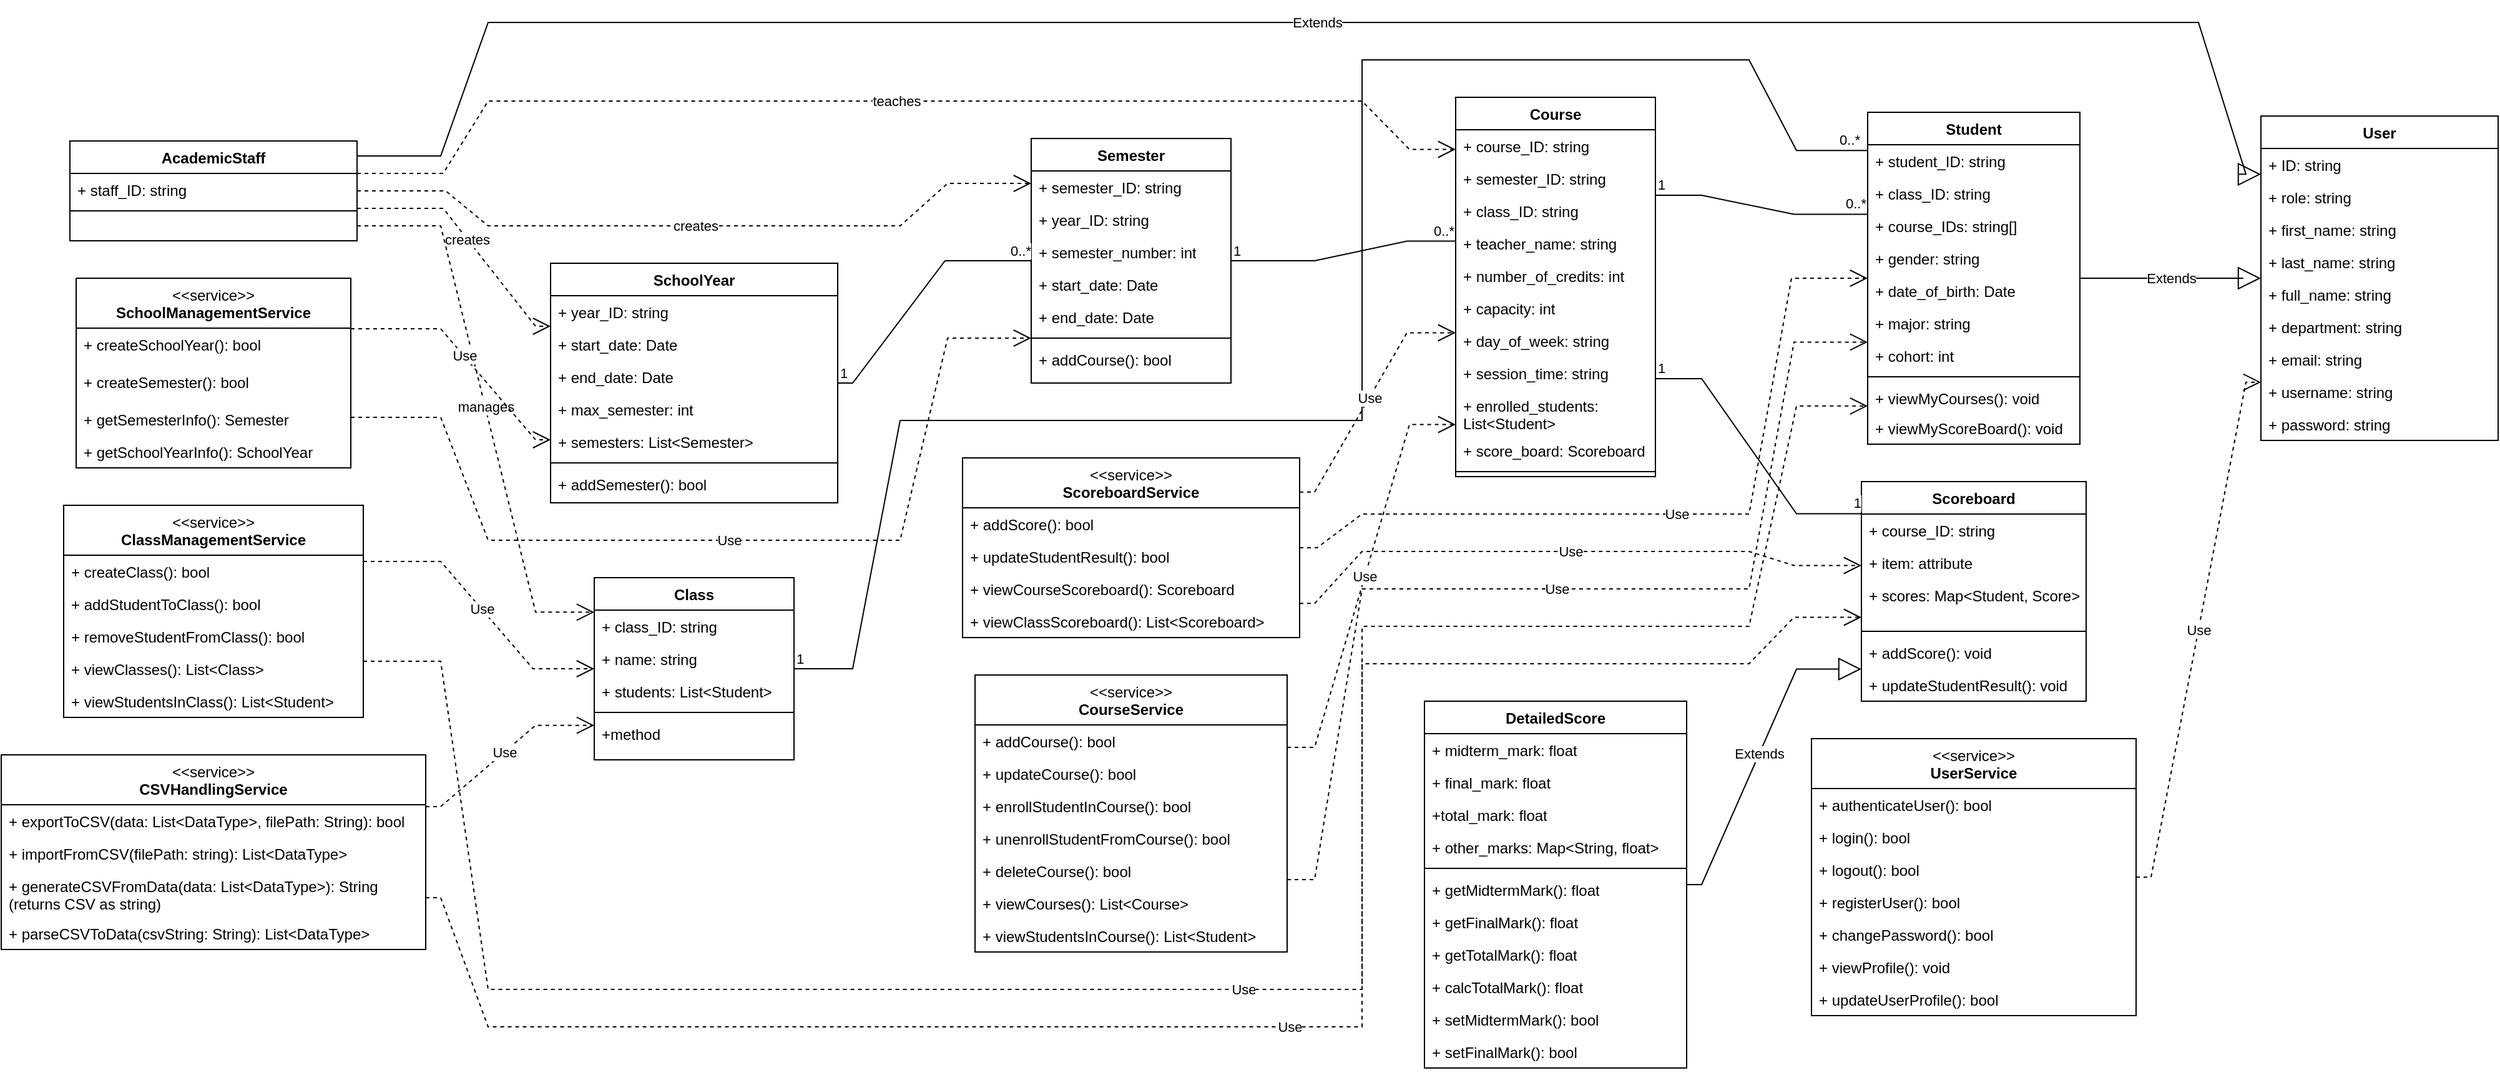 <mxfile>
    <diagram id="C5RBs43oDa-KdzZeNtuy" name="Page-1">
        <mxGraphModel dx="664" dy="1562" grid="1" gridSize="10" guides="1" tooltips="1" connect="1" arrows="1" fold="1" page="1" pageScale="1" pageWidth="827" pageHeight="1169" math="0" shadow="0">
            <root>
                <mxCell id="WIyWlLk6GJQsqaUBKTNV-0"/>
                <mxCell id="WIyWlLk6GJQsqaUBKTNV-1" parent="WIyWlLk6GJQsqaUBKTNV-0"/>
                <mxCell id="zkfFHV4jXpPFQw0GAbJ--17" value="Student" style="swimlane;fontStyle=1;align=center;verticalAlign=top;childLayout=stackLayout;horizontal=1;startSize=26;horizontalStack=0;resizeParent=1;resizeLast=0;collapsible=1;marginBottom=0;rounded=0;shadow=0;strokeWidth=1;" parent="WIyWlLk6GJQsqaUBKTNV-1" vertex="1">
                    <mxGeometry x="1495" y="72" width="170" height="266" as="geometry">
                        <mxRectangle x="550" y="140" width="160" height="26" as="alternateBounds"/>
                    </mxGeometry>
                </mxCell>
                <mxCell id="-3T1RMmUnkfiHpSHDkTK-1" value="+ student_ID: string" style="text;strokeColor=none;fillColor=none;align=left;verticalAlign=top;spacingLeft=4;spacingRight=4;overflow=hidden;rotatable=0;points=[[0,0.5],[1,0.5]];portConstraint=eastwest;whiteSpace=wrap;html=1;" parent="zkfFHV4jXpPFQw0GAbJ--17" vertex="1">
                    <mxGeometry y="26" width="170" height="26" as="geometry"/>
                </mxCell>
                <mxCell id="1" value="+ class_ID: string" style="text;strokeColor=none;fillColor=none;align=left;verticalAlign=top;spacingLeft=4;spacingRight=4;overflow=hidden;rotatable=0;points=[[0,0.5],[1,0.5]];portConstraint=eastwest;" vertex="1" parent="zkfFHV4jXpPFQw0GAbJ--17">
                    <mxGeometry y="52" width="170" height="26" as="geometry"/>
                </mxCell>
                <mxCell id="4" value="+ course_IDs: string[]" style="text;strokeColor=none;fillColor=none;align=left;verticalAlign=top;spacingLeft=4;spacingRight=4;overflow=hidden;rotatable=0;points=[[0,0.5],[1,0.5]];portConstraint=eastwest;" vertex="1" parent="zkfFHV4jXpPFQw0GAbJ--17">
                    <mxGeometry y="78" width="170" height="26" as="geometry"/>
                </mxCell>
                <mxCell id="-3T1RMmUnkfiHpSHDkTK-4" value="+ gender: string" style="text;strokeColor=none;fillColor=none;align=left;verticalAlign=top;spacingLeft=4;spacingRight=4;overflow=hidden;rotatable=0;points=[[0,0.5],[1,0.5]];portConstraint=eastwest;whiteSpace=wrap;html=1;" parent="zkfFHV4jXpPFQw0GAbJ--17" vertex="1">
                    <mxGeometry y="104" width="170" height="26" as="geometry"/>
                </mxCell>
                <mxCell id="-3T1RMmUnkfiHpSHDkTK-5" value="+ date_of_birth: Date" style="text;strokeColor=none;fillColor=none;align=left;verticalAlign=top;spacingLeft=4;spacingRight=4;overflow=hidden;rotatable=0;points=[[0,0.5],[1,0.5]];portConstraint=eastwest;whiteSpace=wrap;html=1;" parent="zkfFHV4jXpPFQw0GAbJ--17" vertex="1">
                    <mxGeometry y="130" width="170" height="26" as="geometry"/>
                </mxCell>
                <mxCell id="Ue815D1Km2BvdB6qnfGv-13" value="+ major: string" style="text;align=left;verticalAlign=top;spacingLeft=4;spacingRight=4;overflow=hidden;rotatable=0;points=[[0,0.5],[1,0.5]];portConstraint=eastwest;rounded=0;shadow=0;html=0;" parent="zkfFHV4jXpPFQw0GAbJ--17" vertex="1">
                    <mxGeometry y="156" width="170" height="26" as="geometry"/>
                </mxCell>
                <mxCell id="KfsI_u1-l9IcC41a-ZgF-0" value="+ cohort: int" style="text;strokeColor=none;fillColor=none;align=left;verticalAlign=top;spacingLeft=4;spacingRight=4;overflow=hidden;rotatable=0;points=[[0,0.5],[1,0.5]];portConstraint=eastwest;whiteSpace=wrap;html=1;" parent="zkfFHV4jXpPFQw0GAbJ--17" vertex="1">
                    <mxGeometry y="182" width="170" height="26" as="geometry"/>
                </mxCell>
                <mxCell id="zkfFHV4jXpPFQw0GAbJ--23" value="" style="line;html=1;strokeWidth=1;align=left;verticalAlign=middle;spacingTop=-1;spacingLeft=3;spacingRight=3;rotatable=0;labelPosition=right;points=[];portConstraint=eastwest;" parent="zkfFHV4jXpPFQw0GAbJ--17" vertex="1">
                    <mxGeometry y="208" width="170" height="8" as="geometry"/>
                </mxCell>
                <mxCell id="zkfFHV4jXpPFQw0GAbJ--24" value="+ viewMyCourses(): void" style="text;align=left;verticalAlign=top;spacingLeft=4;spacingRight=4;overflow=hidden;rotatable=0;points=[[0,0.5],[1,0.5]];portConstraint=eastwest;" parent="zkfFHV4jXpPFQw0GAbJ--17" vertex="1">
                    <mxGeometry y="216" width="170" height="24" as="geometry"/>
                </mxCell>
                <mxCell id="zkfFHV4jXpPFQw0GAbJ--25" value="+ viewMyScoreBoard(): void" style="text;align=left;verticalAlign=top;spacingLeft=4;spacingRight=4;overflow=hidden;rotatable=0;points=[[0,0.5],[1,0.5]];portConstraint=eastwest;" parent="zkfFHV4jXpPFQw0GAbJ--17" vertex="1">
                    <mxGeometry y="240" width="170" height="26" as="geometry"/>
                </mxCell>
                <mxCell id="Ue815D1Km2BvdB6qnfGv-22" value="User" style="swimlane;fontStyle=1;align=center;verticalAlign=top;childLayout=stackLayout;horizontal=1;startSize=26;horizontalStack=0;resizeParent=1;resizeParentMax=0;resizeLast=0;collapsible=1;marginBottom=0;whiteSpace=wrap;html=1;" parent="WIyWlLk6GJQsqaUBKTNV-1" vertex="1">
                    <mxGeometry x="1810" y="75" width="190" height="260" as="geometry"/>
                </mxCell>
                <mxCell id="Ue815D1Km2BvdB6qnfGv-23" value="&lt;div&gt;+ ID: string&lt;/div&gt;" style="text;strokeColor=none;fillColor=none;align=left;verticalAlign=top;spacingLeft=4;spacingRight=4;overflow=hidden;rotatable=0;points=[[0,0.5],[1,0.5]];portConstraint=eastwest;whiteSpace=wrap;html=1;" parent="Ue815D1Km2BvdB6qnfGv-22" vertex="1">
                    <mxGeometry y="26" width="190" height="26" as="geometry"/>
                </mxCell>
                <mxCell id="6" value="+ role: string" style="text;strokeColor=none;fillColor=none;align=left;verticalAlign=top;spacingLeft=4;spacingRight=4;overflow=hidden;rotatable=0;points=[[0,0.5],[1,0.5]];portConstraint=eastwest;" vertex="1" parent="Ue815D1Km2BvdB6qnfGv-22">
                    <mxGeometry y="52" width="190" height="26" as="geometry"/>
                </mxCell>
                <mxCell id="Ue815D1Km2BvdB6qnfGv-26" value="+ first_name: string" style="text;strokeColor=none;fillColor=none;align=left;verticalAlign=top;spacingLeft=4;spacingRight=4;overflow=hidden;rotatable=0;points=[[0,0.5],[1,0.5]];portConstraint=eastwest;whiteSpace=wrap;html=1;" parent="Ue815D1Km2BvdB6qnfGv-22" vertex="1">
                    <mxGeometry y="78" width="190" height="26" as="geometry"/>
                </mxCell>
                <mxCell id="-3T1RMmUnkfiHpSHDkTK-2" value="+ last_name: string" style="text;strokeColor=none;fillColor=none;align=left;verticalAlign=top;spacingLeft=4;spacingRight=4;overflow=hidden;rotatable=0;points=[[0,0.5],[1,0.5]];portConstraint=eastwest;whiteSpace=wrap;html=1;" parent="Ue815D1Km2BvdB6qnfGv-22" vertex="1">
                    <mxGeometry y="104" width="190" height="26" as="geometry"/>
                </mxCell>
                <mxCell id="-3T1RMmUnkfiHpSHDkTK-3" value="+ full_name: string" style="text;strokeColor=none;fillColor=none;align=left;verticalAlign=top;spacingLeft=4;spacingRight=4;overflow=hidden;rotatable=0;points=[[0,0.5],[1,0.5]];portConstraint=eastwest;whiteSpace=wrap;html=1;" parent="Ue815D1Km2BvdB6qnfGv-22" vertex="1">
                    <mxGeometry y="130" width="190" height="26" as="geometry"/>
                </mxCell>
                <mxCell id="Ue815D1Km2BvdB6qnfGv-42" value="+ department: string" style="text;strokeColor=none;fillColor=none;align=left;verticalAlign=top;spacingLeft=4;spacingRight=4;overflow=hidden;rotatable=0;points=[[0,0.5],[1,0.5]];portConstraint=eastwest;whiteSpace=wrap;html=1;" parent="Ue815D1Km2BvdB6qnfGv-22" vertex="1">
                    <mxGeometry y="156" width="190" height="26" as="geometry"/>
                </mxCell>
                <mxCell id="Ue815D1Km2BvdB6qnfGv-27" value="+ email: string" style="text;strokeColor=none;fillColor=none;align=left;verticalAlign=top;spacingLeft=4;spacingRight=4;overflow=hidden;rotatable=0;points=[[0,0.5],[1,0.5]];portConstraint=eastwest;whiteSpace=wrap;html=1;" parent="Ue815D1Km2BvdB6qnfGv-22" vertex="1">
                    <mxGeometry y="182" width="190" height="26" as="geometry"/>
                </mxCell>
                <mxCell id="hnoZKr83z10drjrx6tDb-0" value="+ username: string" style="text;strokeColor=none;fillColor=none;align=left;verticalAlign=top;spacingLeft=4;spacingRight=4;overflow=hidden;rotatable=0;points=[[0,0.5],[1,0.5]];portConstraint=eastwest;whiteSpace=wrap;html=1;" parent="Ue815D1Km2BvdB6qnfGv-22" vertex="1">
                    <mxGeometry y="208" width="190" height="26" as="geometry"/>
                </mxCell>
                <mxCell id="hnoZKr83z10drjrx6tDb-1" value="&lt;div&gt;+ password: string&lt;/div&gt;" style="text;strokeColor=none;fillColor=none;align=left;verticalAlign=top;spacingLeft=4;spacingRight=4;overflow=hidden;rotatable=0;points=[[0,0.5],[1,0.5]];portConstraint=eastwest;whiteSpace=wrap;html=1;" parent="Ue815D1Km2BvdB6qnfGv-22" vertex="1">
                    <mxGeometry y="234" width="190" height="26" as="geometry"/>
                </mxCell>
                <mxCell id="Ue815D1Km2BvdB6qnfGv-31" value="Course" style="swimlane;fontStyle=1;align=center;verticalAlign=top;childLayout=stackLayout;horizontal=1;startSize=26;horizontalStack=0;resizeParent=1;resizeParentMax=0;resizeLast=0;collapsible=1;marginBottom=0;whiteSpace=wrap;html=1;" parent="WIyWlLk6GJQsqaUBKTNV-1" vertex="1">
                    <mxGeometry x="1165" y="60" width="160" height="304" as="geometry"/>
                </mxCell>
                <mxCell id="Ue815D1Km2BvdB6qnfGv-32" value="+ course_ID: string" style="text;strokeColor=none;fillColor=none;align=left;verticalAlign=top;spacingLeft=4;spacingRight=4;overflow=hidden;rotatable=0;points=[[0,0.5],[1,0.5]];portConstraint=eastwest;whiteSpace=wrap;html=1;" parent="Ue815D1Km2BvdB6qnfGv-31" vertex="1">
                    <mxGeometry y="26" width="160" height="26" as="geometry"/>
                </mxCell>
                <mxCell id="2" value="+ semester_ID: string" style="text;strokeColor=none;fillColor=none;align=left;verticalAlign=top;spacingLeft=4;spacingRight=4;overflow=hidden;rotatable=0;points=[[0,0.5],[1,0.5]];portConstraint=eastwest;" vertex="1" parent="Ue815D1Km2BvdB6qnfGv-31">
                    <mxGeometry y="52" width="160" height="26" as="geometry"/>
                </mxCell>
                <mxCell id="Ue815D1Km2BvdB6qnfGv-35" value="+ class_ID: string" style="text;strokeColor=none;fillColor=none;align=left;verticalAlign=top;spacingLeft=4;spacingRight=4;overflow=hidden;rotatable=0;points=[[0,0.5],[1,0.5]];portConstraint=eastwest;whiteSpace=wrap;html=1;" parent="Ue815D1Km2BvdB6qnfGv-31" vertex="1">
                    <mxGeometry y="78" width="160" height="26" as="geometry"/>
                </mxCell>
                <mxCell id="-3T1RMmUnkfiHpSHDkTK-28" value="+ teacher_name: string" style="text;strokeColor=none;fillColor=none;align=left;verticalAlign=top;spacingLeft=4;spacingRight=4;overflow=hidden;rotatable=0;points=[[0,0.5],[1,0.5]];portConstraint=eastwest;whiteSpace=wrap;html=1;" parent="Ue815D1Km2BvdB6qnfGv-31" vertex="1">
                    <mxGeometry y="104" width="160" height="26" as="geometry"/>
                </mxCell>
                <mxCell id="KfsI_u1-l9IcC41a-ZgF-6" value="+ number_of_credits: int" style="text;strokeColor=none;fillColor=none;align=left;verticalAlign=top;spacingLeft=4;spacingRight=4;overflow=hidden;rotatable=0;points=[[0,0.5],[1,0.5]];portConstraint=eastwest;whiteSpace=wrap;html=1;" parent="Ue815D1Km2BvdB6qnfGv-31" vertex="1">
                    <mxGeometry y="130" width="160" height="26" as="geometry"/>
                </mxCell>
                <mxCell id="KfsI_u1-l9IcC41a-ZgF-7" value="+ capacity: int" style="text;strokeColor=none;fillColor=none;align=left;verticalAlign=top;spacingLeft=4;spacingRight=4;overflow=hidden;rotatable=0;points=[[0,0.5],[1,0.5]];portConstraint=eastwest;whiteSpace=wrap;html=1;" parent="Ue815D1Km2BvdB6qnfGv-31" vertex="1">
                    <mxGeometry y="156" width="160" height="26" as="geometry"/>
                </mxCell>
                <mxCell id="KfsI_u1-l9IcC41a-ZgF-8" value="+ day_of_week: string" style="text;strokeColor=none;fillColor=none;align=left;verticalAlign=top;spacingLeft=4;spacingRight=4;overflow=hidden;rotatable=0;points=[[0,0.5],[1,0.5]];portConstraint=eastwest;whiteSpace=wrap;html=1;" parent="Ue815D1Km2BvdB6qnfGv-31" vertex="1">
                    <mxGeometry y="182" width="160" height="26" as="geometry"/>
                </mxCell>
                <mxCell id="KfsI_u1-l9IcC41a-ZgF-9" value="+ session_time: string" style="text;strokeColor=none;fillColor=none;align=left;verticalAlign=top;spacingLeft=4;spacingRight=4;overflow=hidden;rotatable=0;points=[[0,0.5],[1,0.5]];portConstraint=eastwest;whiteSpace=wrap;html=1;" parent="Ue815D1Km2BvdB6qnfGv-31" vertex="1">
                    <mxGeometry y="208" width="160" height="26" as="geometry"/>
                </mxCell>
                <mxCell id="-3T1RMmUnkfiHpSHDkTK-29" value="+ enrolled_students: List&amp;lt;Student&amp;gt;" style="text;strokeColor=none;fillColor=none;align=left;verticalAlign=top;spacingLeft=4;spacingRight=4;overflow=hidden;rotatable=0;points=[[0,0.5],[1,0.5]];portConstraint=eastwest;whiteSpace=wrap;html=1;" parent="Ue815D1Km2BvdB6qnfGv-31" vertex="1">
                    <mxGeometry y="234" width="160" height="36" as="geometry"/>
                </mxCell>
                <mxCell id="5" value="+ score_board: Scoreboard" style="text;strokeColor=none;fillColor=none;align=left;verticalAlign=top;spacingLeft=4;spacingRight=4;overflow=hidden;rotatable=0;points=[[0,0.5],[1,0.5]];portConstraint=eastwest;" vertex="1" parent="Ue815D1Km2BvdB6qnfGv-31">
                    <mxGeometry y="270" width="160" height="26" as="geometry"/>
                </mxCell>
                <mxCell id="Ue815D1Km2BvdB6qnfGv-33" value="" style="line;strokeWidth=1;fillColor=none;align=left;verticalAlign=middle;spacingTop=-1;spacingLeft=3;spacingRight=3;rotatable=0;labelPosition=right;points=[];portConstraint=eastwest;strokeColor=inherit;" parent="Ue815D1Km2BvdB6qnfGv-31" vertex="1">
                    <mxGeometry y="296" width="160" height="8" as="geometry"/>
                </mxCell>
                <mxCell id="Ue815D1Km2BvdB6qnfGv-51" value="SchoolYear" style="swimlane;fontStyle=1;align=center;verticalAlign=top;childLayout=stackLayout;horizontal=1;startSize=26;horizontalStack=0;resizeParent=1;resizeParentMax=0;resizeLast=0;collapsible=1;marginBottom=0;whiteSpace=wrap;html=1;" parent="WIyWlLk6GJQsqaUBKTNV-1" vertex="1">
                    <mxGeometry x="440" y="193" width="230" height="192" as="geometry"/>
                </mxCell>
                <mxCell id="Ue815D1Km2BvdB6qnfGv-52" value="+ year_ID: string" style="text;strokeColor=none;fillColor=none;align=left;verticalAlign=top;spacingLeft=4;spacingRight=4;overflow=hidden;rotatable=0;points=[[0,0.5],[1,0.5]];portConstraint=eastwest;whiteSpace=wrap;html=1;" parent="Ue815D1Km2BvdB6qnfGv-51" vertex="1">
                    <mxGeometry y="26" width="230" height="26" as="geometry"/>
                </mxCell>
                <mxCell id="Ue815D1Km2BvdB6qnfGv-55" value="+ start_date: Date" style="text;strokeColor=none;fillColor=none;align=left;verticalAlign=top;spacingLeft=4;spacingRight=4;overflow=hidden;rotatable=0;points=[[0,0.5],[1,0.5]];portConstraint=eastwest;whiteSpace=wrap;html=1;" parent="Ue815D1Km2BvdB6qnfGv-51" vertex="1">
                    <mxGeometry y="52" width="230" height="26" as="geometry"/>
                </mxCell>
                <mxCell id="Ue815D1Km2BvdB6qnfGv-56" value="+ end_date: Date" style="text;strokeColor=none;fillColor=none;align=left;verticalAlign=top;spacingLeft=4;spacingRight=4;overflow=hidden;rotatable=0;points=[[0,0.5],[1,0.5]];portConstraint=eastwest;whiteSpace=wrap;html=1;" parent="Ue815D1Km2BvdB6qnfGv-51" vertex="1">
                    <mxGeometry y="78" width="230" height="26" as="geometry"/>
                </mxCell>
                <mxCell id="12" value="+ max_semester: int" style="text;strokeColor=none;fillColor=none;align=left;verticalAlign=top;spacingLeft=4;spacingRight=4;overflow=hidden;rotatable=0;points=[[0,0.5],[1,0.5]];portConstraint=eastwest;" vertex="1" parent="Ue815D1Km2BvdB6qnfGv-51">
                    <mxGeometry y="104" width="230" height="26" as="geometry"/>
                </mxCell>
                <mxCell id="13" value="+ semesters: List&lt;Semester&gt;" style="text;strokeColor=none;fillColor=none;align=left;verticalAlign=top;spacingLeft=4;spacingRight=4;overflow=hidden;rotatable=0;points=[[0,0.5],[1,0.5]];portConstraint=eastwest;" vertex="1" parent="Ue815D1Km2BvdB6qnfGv-51">
                    <mxGeometry y="130" width="230" height="26" as="geometry"/>
                </mxCell>
                <mxCell id="Ue815D1Km2BvdB6qnfGv-53" value="" style="line;strokeWidth=1;fillColor=none;align=left;verticalAlign=middle;spacingTop=-1;spacingLeft=3;spacingRight=3;rotatable=0;labelPosition=right;points=[];portConstraint=eastwest;strokeColor=inherit;" parent="Ue815D1Km2BvdB6qnfGv-51" vertex="1">
                    <mxGeometry y="156" width="230" height="8" as="geometry"/>
                </mxCell>
                <mxCell id="Ue815D1Km2BvdB6qnfGv-58" value="+ addSemester(): bool" style="text;strokeColor=none;fillColor=none;align=left;verticalAlign=top;spacingLeft=4;spacingRight=4;overflow=hidden;rotatable=0;points=[[0,0.5],[1,0.5]];portConstraint=eastwest;whiteSpace=wrap;html=1;" parent="Ue815D1Km2BvdB6qnfGv-51" vertex="1">
                    <mxGeometry y="164" width="230" height="28" as="geometry"/>
                </mxCell>
                <mxCell id="Ue815D1Km2BvdB6qnfGv-59" value="Class" style="swimlane;fontStyle=1;align=center;verticalAlign=top;childLayout=stackLayout;horizontal=1;startSize=26;horizontalStack=0;resizeParent=1;resizeParentMax=0;resizeLast=0;collapsible=1;marginBottom=0;whiteSpace=wrap;html=1;" parent="WIyWlLk6GJQsqaUBKTNV-1" vertex="1">
                    <mxGeometry x="475" y="445" width="160" height="146" as="geometry"/>
                </mxCell>
                <mxCell id="Ue815D1Km2BvdB6qnfGv-60" value="+ class_ID: string" style="text;strokeColor=none;fillColor=none;align=left;verticalAlign=top;spacingLeft=4;spacingRight=4;overflow=hidden;rotatable=0;points=[[0,0.5],[1,0.5]];portConstraint=eastwest;whiteSpace=wrap;html=1;" parent="Ue815D1Km2BvdB6qnfGv-59" vertex="1">
                    <mxGeometry y="26" width="160" height="26" as="geometry"/>
                </mxCell>
                <mxCell id="-3T1RMmUnkfiHpSHDkTK-187" value="+ name: string" style="text;strokeColor=none;fillColor=none;align=left;verticalAlign=top;spacingLeft=4;spacingRight=4;overflow=hidden;rotatable=0;points=[[0,0.5],[1,0.5]];portConstraint=eastwest;whiteSpace=wrap;html=1;" parent="Ue815D1Km2BvdB6qnfGv-59" vertex="1">
                    <mxGeometry y="52" width="160" height="26" as="geometry"/>
                </mxCell>
                <mxCell id="Ue815D1Km2BvdB6qnfGv-63" value="+ students: List&amp;lt;Student&amp;gt;" style="text;strokeColor=none;fillColor=none;align=left;verticalAlign=top;spacingLeft=4;spacingRight=4;overflow=hidden;rotatable=0;points=[[0,0.5],[1,0.5]];portConstraint=eastwest;whiteSpace=wrap;html=1;" parent="Ue815D1Km2BvdB6qnfGv-59" vertex="1">
                    <mxGeometry y="78" width="160" height="26" as="geometry"/>
                </mxCell>
                <mxCell id="Ue815D1Km2BvdB6qnfGv-61" value="" style="line;strokeWidth=1;fillColor=none;align=left;verticalAlign=middle;spacingTop=-1;spacingLeft=3;spacingRight=3;rotatable=0;labelPosition=right;points=[];portConstraint=eastwest;strokeColor=inherit;" parent="Ue815D1Km2BvdB6qnfGv-59" vertex="1">
                    <mxGeometry y="104" width="160" height="8" as="geometry"/>
                </mxCell>
                <mxCell id="Ue815D1Km2BvdB6qnfGv-62" value="+method" style="text;strokeColor=none;fillColor=none;align=left;verticalAlign=top;spacingLeft=4;spacingRight=4;overflow=hidden;rotatable=0;points=[[0,0.5],[1,0.5]];portConstraint=eastwest;whiteSpace=wrap;html=1;" parent="Ue815D1Km2BvdB6qnfGv-59" vertex="1">
                    <mxGeometry y="112" width="160" height="34" as="geometry"/>
                </mxCell>
                <mxCell id="Ue815D1Km2BvdB6qnfGv-65" value="Semester" style="swimlane;fontStyle=1;align=center;verticalAlign=top;childLayout=stackLayout;horizontal=1;startSize=26;horizontalStack=0;resizeParent=1;resizeParentMax=0;resizeLast=0;collapsible=1;marginBottom=0;whiteSpace=wrap;html=1;" parent="WIyWlLk6GJQsqaUBKTNV-1" vertex="1">
                    <mxGeometry x="825" y="93" width="160" height="196" as="geometry"/>
                </mxCell>
                <mxCell id="Ue815D1Km2BvdB6qnfGv-66" value="+ semester_ID: string" style="text;strokeColor=none;fillColor=none;align=left;verticalAlign=top;spacingLeft=4;spacingRight=4;overflow=hidden;rotatable=0;points=[[0,0.5],[1,0.5]];portConstraint=eastwest;whiteSpace=wrap;html=1;" parent="Ue815D1Km2BvdB6qnfGv-65" vertex="1">
                    <mxGeometry y="26" width="160" height="26" as="geometry"/>
                </mxCell>
                <mxCell id="3" value="+ year_ID: string" style="text;strokeColor=none;fillColor=none;align=left;verticalAlign=top;spacingLeft=4;spacingRight=4;overflow=hidden;rotatable=0;points=[[0,0.5],[1,0.5]];portConstraint=eastwest;" vertex="1" parent="Ue815D1Km2BvdB6qnfGv-65">
                    <mxGeometry y="52" width="160" height="26" as="geometry"/>
                </mxCell>
                <mxCell id="Ue815D1Km2BvdB6qnfGv-71" value="+ semester_number: int" style="text;strokeColor=none;fillColor=none;align=left;verticalAlign=top;spacingLeft=4;spacingRight=4;overflow=hidden;rotatable=0;points=[[0,0.5],[1,0.5]];portConstraint=eastwest;whiteSpace=wrap;html=1;" parent="Ue815D1Km2BvdB6qnfGv-65" vertex="1">
                    <mxGeometry y="78" width="160" height="26" as="geometry"/>
                </mxCell>
                <mxCell id="Ue815D1Km2BvdB6qnfGv-69" value="+ start_date: Date" style="text;strokeColor=none;fillColor=none;align=left;verticalAlign=top;spacingLeft=4;spacingRight=4;overflow=hidden;rotatable=0;points=[[0,0.5],[1,0.5]];portConstraint=eastwest;whiteSpace=wrap;html=1;" parent="Ue815D1Km2BvdB6qnfGv-65" vertex="1">
                    <mxGeometry y="104" width="160" height="26" as="geometry"/>
                </mxCell>
                <mxCell id="Ue815D1Km2BvdB6qnfGv-70" value="+ end_date: Date" style="text;strokeColor=none;fillColor=none;align=left;verticalAlign=top;spacingLeft=4;spacingRight=4;overflow=hidden;rotatable=0;points=[[0,0.5],[1,0.5]];portConstraint=eastwest;whiteSpace=wrap;html=1;" parent="Ue815D1Km2BvdB6qnfGv-65" vertex="1">
                    <mxGeometry y="130" width="160" height="26" as="geometry"/>
                </mxCell>
                <mxCell id="Ue815D1Km2BvdB6qnfGv-67" value="" style="line;strokeWidth=1;fillColor=none;align=left;verticalAlign=middle;spacingTop=-1;spacingLeft=3;spacingRight=3;rotatable=0;labelPosition=right;points=[];portConstraint=eastwest;strokeColor=inherit;" parent="Ue815D1Km2BvdB6qnfGv-65" vertex="1">
                    <mxGeometry y="156" width="160" height="8" as="geometry"/>
                </mxCell>
                <mxCell id="Ue815D1Km2BvdB6qnfGv-68" value="+ addCourse(): bool" style="text;strokeColor=none;fillColor=none;align=left;verticalAlign=top;spacingLeft=4;spacingRight=4;overflow=hidden;rotatable=0;points=[[0,0.5],[1,0.5]];portConstraint=eastwest;whiteSpace=wrap;html=1;" parent="Ue815D1Km2BvdB6qnfGv-65" vertex="1">
                    <mxGeometry y="164" width="160" height="32" as="geometry"/>
                </mxCell>
                <mxCell id="-3T1RMmUnkfiHpSHDkTK-30" value="Scoreboard" style="swimlane;fontStyle=1;align=center;verticalAlign=top;childLayout=stackLayout;horizontal=1;startSize=26;horizontalStack=0;resizeParent=1;resizeParentMax=0;resizeLast=0;collapsible=1;marginBottom=0;whiteSpace=wrap;html=1;" parent="WIyWlLk6GJQsqaUBKTNV-1" vertex="1">
                    <mxGeometry x="1490" y="368" width="180" height="176" as="geometry"/>
                </mxCell>
                <mxCell id="-3T1RMmUnkfiHpSHDkTK-31" value="+ course_ID: string" style="text;strokeColor=none;fillColor=none;align=left;verticalAlign=top;spacingLeft=4;spacingRight=4;overflow=hidden;rotatable=0;points=[[0,0.5],[1,0.5]];portConstraint=eastwest;whiteSpace=wrap;html=1;" parent="-3T1RMmUnkfiHpSHDkTK-30" vertex="1">
                    <mxGeometry y="26" width="180" height="26" as="geometry"/>
                </mxCell>
                <mxCell id="-3T1RMmUnkfiHpSHDkTK-192" value="+ item: attribute" style="text;strokeColor=none;fillColor=none;align=left;verticalAlign=top;spacingLeft=4;spacingRight=4;overflow=hidden;rotatable=0;points=[[0,0.5],[1,0.5]];portConstraint=eastwest;whiteSpace=wrap;html=1;" parent="-3T1RMmUnkfiHpSHDkTK-30" vertex="1">
                    <mxGeometry y="52" width="180" height="26" as="geometry"/>
                </mxCell>
                <mxCell id="-3T1RMmUnkfiHpSHDkTK-34" value="+ scores: Map&amp;lt;Student, Score&amp;gt;" style="text;strokeColor=none;fillColor=none;align=left;verticalAlign=top;spacingLeft=4;spacingRight=4;overflow=hidden;rotatable=0;points=[[0,0.5],[1,0.5]];portConstraint=eastwest;whiteSpace=wrap;html=1;" parent="-3T1RMmUnkfiHpSHDkTK-30" vertex="1">
                    <mxGeometry y="78" width="180" height="38" as="geometry"/>
                </mxCell>
                <mxCell id="-3T1RMmUnkfiHpSHDkTK-32" value="" style="line;strokeWidth=1;fillColor=none;align=left;verticalAlign=middle;spacingTop=-1;spacingLeft=3;spacingRight=3;rotatable=0;labelPosition=right;points=[];portConstraint=eastwest;strokeColor=inherit;" parent="-3T1RMmUnkfiHpSHDkTK-30" vertex="1">
                    <mxGeometry y="116" width="180" height="8" as="geometry"/>
                </mxCell>
                <mxCell id="-3T1RMmUnkfiHpSHDkTK-33" value="+ addScore(): void" style="text;strokeColor=none;fillColor=none;align=left;verticalAlign=top;spacingLeft=4;spacingRight=4;overflow=hidden;rotatable=0;points=[[0,0.5],[1,0.5]];portConstraint=eastwest;whiteSpace=wrap;html=1;" parent="-3T1RMmUnkfiHpSHDkTK-30" vertex="1">
                    <mxGeometry y="124" width="180" height="26" as="geometry"/>
                </mxCell>
                <mxCell id="fArniEPpt_v33jyFr9sa-2" value="+ updateStudentResult(): void" style="text;strokeColor=none;fillColor=none;align=left;verticalAlign=top;spacingLeft=4;spacingRight=4;overflow=hidden;rotatable=0;points=[[0,0.5],[1,0.5]];portConstraint=eastwest;whiteSpace=wrap;html=1;" parent="-3T1RMmUnkfiHpSHDkTK-30" vertex="1">
                    <mxGeometry y="150" width="180" height="26" as="geometry"/>
                </mxCell>
                <mxCell id="-3T1RMmUnkfiHpSHDkTK-81" value="Extends" style="endArrow=block;endSize=16;endFill=0;html=1;rounded=0;exitDx=0;exitDy=0;exitPerimeter=0;edgeStyle=orthogonalEdgeStyle;noEdgeStyle=1;orthogonal=1;" parent="WIyWlLk6GJQsqaUBKTNV-1" source="zkfFHV4jXpPFQw0GAbJ--0" target="Ue815D1Km2BvdB6qnfGv-22" edge="1">
                    <mxGeometry width="160" relative="1" as="geometry">
                        <mxPoint x="30" y="390" as="sourcePoint"/>
                        <mxPoint x="190" y="390" as="targetPoint"/>
                        <mxPoint as="offset"/>
                        <Array as="points">
                            <mxPoint x="352" y="107"/>
                            <mxPoint x="390"/>
                            <mxPoint x="720"/>
                            <mxPoint x="720"/>
                            <mxPoint x="1090"/>
                            <mxPoint x="1090"/>
                            <mxPoint x="1400"/>
                            <mxPoint x="1400"/>
                            <mxPoint x="1760"/>
                            <mxPoint x="1798" y="121.667"/>
                        </Array>
                    </mxGeometry>
                </mxCell>
                <mxCell id="zkfFHV4jXpPFQw0GAbJ--0" value="AcademicStaff" style="swimlane;fontStyle=1;align=center;verticalAlign=top;childLayout=stackLayout;horizontal=1;startSize=26;horizontalStack=0;resizeParent=1;resizeLast=0;collapsible=1;marginBottom=0;rounded=0;shadow=0;strokeWidth=1;" parent="WIyWlLk6GJQsqaUBKTNV-1" vertex="1">
                    <mxGeometry x="55" y="95" width="230" height="80" as="geometry">
                        <mxRectangle x="220" y="120" width="160" height="26" as="alternateBounds"/>
                    </mxGeometry>
                </mxCell>
                <mxCell id="-3T1RMmUnkfiHpSHDkTK-0" value="+ staff_ID: string" style="text;strokeColor=none;fillColor=none;align=left;verticalAlign=top;spacingLeft=4;spacingRight=4;overflow=hidden;rotatable=0;points=[[0,0.5],[1,0.5]];portConstraint=eastwest;whiteSpace=wrap;html=1;" parent="zkfFHV4jXpPFQw0GAbJ--0" vertex="1">
                    <mxGeometry y="26" width="230" height="26" as="geometry"/>
                </mxCell>
                <mxCell id="zkfFHV4jXpPFQw0GAbJ--4" value="" style="line;html=1;strokeWidth=1;align=left;verticalAlign=middle;spacingTop=-1;spacingLeft=3;spacingRight=3;rotatable=0;labelPosition=right;points=[];portConstraint=eastwest;" parent="zkfFHV4jXpPFQw0GAbJ--0" vertex="1">
                    <mxGeometry y="52" width="230" height="8" as="geometry"/>
                </mxCell>
                <mxCell id="-3T1RMmUnkfiHpSHDkTK-82" value="Extends" style="endArrow=block;endSize=16;endFill=0;html=1;rounded=0;edgeStyle=orthogonalEdgeStyle;noEdgeStyle=1;orthogonal=1;" parent="WIyWlLk6GJQsqaUBKTNV-1" source="zkfFHV4jXpPFQw0GAbJ--17" target="Ue815D1Km2BvdB6qnfGv-22" edge="1">
                    <mxGeometry width="160" relative="1" as="geometry">
                        <mxPoint y="430" as="sourcePoint"/>
                        <mxPoint x="160" y="430" as="targetPoint"/>
                        <Array as="points">
                            <mxPoint x="1722" y="205"/>
                            <mxPoint x="1796" y="205"/>
                        </Array>
                    </mxGeometry>
                </mxCell>
                <mxCell id="-3T1RMmUnkfiHpSHDkTK-83" value="creates" style="endArrow=open;endSize=12;dashed=1;html=1;rounded=0;noEdgeStyle=1;orthogonal=1;edgeStyle=orthogonalEdgeStyle;" parent="WIyWlLk6GJQsqaUBKTNV-1" source="zkfFHV4jXpPFQw0GAbJ--0" target="Ue815D1Km2BvdB6qnfGv-51" edge="1">
                    <mxGeometry width="160" relative="1" as="geometry">
                        <mxPoint x="-30" y="620" as="sourcePoint"/>
                        <mxPoint x="130" y="620" as="targetPoint"/>
                        <Array as="points">
                            <mxPoint x="354" y="149"/>
                            <mxPoint x="428" y="243.5"/>
                        </Array>
                    </mxGeometry>
                </mxCell>
                <mxCell id="-3T1RMmUnkfiHpSHDkTK-84" value="creates" style="endArrow=open;endSize=12;dashed=1;html=1;rounded=0;noEdgeStyle=1;orthogonal=1;edgeStyle=orthogonalEdgeStyle;" parent="WIyWlLk6GJQsqaUBKTNV-1" source="zkfFHV4jXpPFQw0GAbJ--0" target="Ue815D1Km2BvdB6qnfGv-65" edge="1">
                    <mxGeometry width="160" relative="1" as="geometry">
                        <mxPoint x="-230" y="480" as="sourcePoint"/>
                        <mxPoint x="-70" y="480" as="targetPoint"/>
                        <Array as="points">
                            <mxPoint x="356" y="135"/>
                            <mxPoint x="390" y="163"/>
                            <mxPoint x="720" y="163"/>
                            <mxPoint x="758" y="129"/>
                        </Array>
                    </mxGeometry>
                </mxCell>
                <mxCell id="-3T1RMmUnkfiHpSHDkTK-85" value="manages" style="endArrow=open;endSize=12;dashed=1;html=1;rounded=0;noEdgeStyle=1;orthogonal=1;edgeStyle=orthogonalEdgeStyle;" parent="WIyWlLk6GJQsqaUBKTNV-1" source="zkfFHV4jXpPFQw0GAbJ--0" target="Ue815D1Km2BvdB6qnfGv-59" edge="1">
                    <mxGeometry width="160" relative="1" as="geometry">
                        <mxPoint x="180" y="830" as="sourcePoint"/>
                        <mxPoint x="340" y="830" as="targetPoint"/>
                        <Array as="points">
                            <mxPoint x="352" y="163"/>
                            <mxPoint x="428" y="472.667"/>
                        </Array>
                    </mxGeometry>
                </mxCell>
                <mxCell id="-3T1RMmUnkfiHpSHDkTK-86" value="teaches" style="endArrow=open;endSize=12;dashed=1;html=1;rounded=0;noEdgeStyle=1;orthogonal=1;edgeStyle=orthogonalEdgeStyle;" parent="WIyWlLk6GJQsqaUBKTNV-1" source="zkfFHV4jXpPFQw0GAbJ--0" target="Ue815D1Km2BvdB6qnfGv-31" edge="1">
                    <mxGeometry width="160" relative="1" as="geometry">
                        <mxPoint x="-40" y="1120" as="sourcePoint"/>
                        <mxPoint x="120" y="1120" as="targetPoint"/>
                        <Array as="points">
                            <mxPoint x="354" y="121"/>
                            <mxPoint x="390" y="63"/>
                            <mxPoint x="720" y="63"/>
                            <mxPoint x="720" y="63"/>
                            <mxPoint x="1090" y="63"/>
                            <mxPoint x="1128" y="101.75"/>
                        </Array>
                    </mxGeometry>
                </mxCell>
                <mxCell id="-3T1RMmUnkfiHpSHDkTK-87" value="" style="endArrow=none;html=1;edgeStyle=orthogonalEdgeStyle;rounded=0;noEdgeStyle=1;orthogonal=1;" parent="WIyWlLk6GJQsqaUBKTNV-1" source="Ue815D1Km2BvdB6qnfGv-59" target="zkfFHV4jXpPFQw0GAbJ--17" edge="1">
                    <mxGeometry relative="1" as="geometry">
                        <mxPoint x="600" y="752" as="sourcePoint"/>
                        <mxPoint x="760" y="752" as="targetPoint"/>
                        <Array as="points">
                            <mxPoint x="682" y="518"/>
                            <mxPoint x="720" y="319"/>
                            <mxPoint x="1090" y="319"/>
                            <mxPoint x="1090" y="30"/>
                            <mxPoint x="1400" y="30"/>
                            <mxPoint x="1438" y="102.6"/>
                        </Array>
                    </mxGeometry>
                </mxCell>
                <mxCell id="-3T1RMmUnkfiHpSHDkTK-88" value="1" style="edgeLabel;resizable=0;html=1;align=left;verticalAlign=bottom;" parent="-3T1RMmUnkfiHpSHDkTK-87" connectable="0" vertex="1">
                    <mxGeometry x="-1" relative="1" as="geometry"/>
                </mxCell>
                <mxCell id="-3T1RMmUnkfiHpSHDkTK-89" value="0..*" style="edgeLabel;resizable=0;html=1;align=right;verticalAlign=bottom;" parent="-3T1RMmUnkfiHpSHDkTK-87" connectable="0" vertex="1">
                    <mxGeometry x="1" relative="1" as="geometry">
                        <mxPoint x="-5" as="offset"/>
                    </mxGeometry>
                </mxCell>
                <mxCell id="-3T1RMmUnkfiHpSHDkTK-90" value="" style="endArrow=none;html=1;edgeStyle=orthogonalEdgeStyle;rounded=0;noEdgeStyle=1;orthogonal=1;" parent="WIyWlLk6GJQsqaUBKTNV-1" source="Ue815D1Km2BvdB6qnfGv-31" target="zkfFHV4jXpPFQw0GAbJ--17" edge="1">
                    <mxGeometry relative="1" as="geometry">
                        <mxPoint x="650" y="540" as="sourcePoint"/>
                        <mxPoint x="390" y="470" as="targetPoint"/>
                        <Array as="points">
                            <mxPoint x="1362" y="138.5"/>
                            <mxPoint x="1436" y="153.8"/>
                        </Array>
                    </mxGeometry>
                </mxCell>
                <mxCell id="-3T1RMmUnkfiHpSHDkTK-91" value="1" style="edgeLabel;resizable=0;html=1;align=left;verticalAlign=bottom;" parent="-3T1RMmUnkfiHpSHDkTK-90" connectable="0" vertex="1">
                    <mxGeometry x="-1" relative="1" as="geometry"/>
                </mxCell>
                <mxCell id="-3T1RMmUnkfiHpSHDkTK-92" value="0..*" style="edgeLabel;resizable=0;html=1;align=right;verticalAlign=bottom;" parent="-3T1RMmUnkfiHpSHDkTK-90" connectable="0" vertex="1">
                    <mxGeometry x="1" relative="1" as="geometry"/>
                </mxCell>
                <mxCell id="-3T1RMmUnkfiHpSHDkTK-93" value="" style="endArrow=none;html=1;edgeStyle=orthogonalEdgeStyle;rounded=0;noEdgeStyle=1;orthogonal=1;" parent="WIyWlLk6GJQsqaUBKTNV-1" source="Ue815D1Km2BvdB6qnfGv-65" target="Ue815D1Km2BvdB6qnfGv-31" edge="1">
                    <mxGeometry relative="1" as="geometry">
                        <mxPoint x="110" y="810" as="sourcePoint"/>
                        <mxPoint x="270" y="810" as="targetPoint"/>
                        <Array as="points">
                            <mxPoint x="1052" y="191"/>
                            <mxPoint x="1126" y="175.25"/>
                        </Array>
                    </mxGeometry>
                </mxCell>
                <mxCell id="-3T1RMmUnkfiHpSHDkTK-94" value="1" style="edgeLabel;resizable=0;html=1;align=left;verticalAlign=bottom;" parent="-3T1RMmUnkfiHpSHDkTK-93" connectable="0" vertex="1">
                    <mxGeometry x="-1" relative="1" as="geometry"/>
                </mxCell>
                <mxCell id="-3T1RMmUnkfiHpSHDkTK-95" value="0..*" style="edgeLabel;resizable=0;html=1;align=right;verticalAlign=bottom;" parent="-3T1RMmUnkfiHpSHDkTK-93" connectable="0" vertex="1">
                    <mxGeometry x="1" relative="1" as="geometry"/>
                </mxCell>
                <mxCell id="-3T1RMmUnkfiHpSHDkTK-96" value="" style="endArrow=none;html=1;edgeStyle=orthogonalEdgeStyle;rounded=0;noEdgeStyle=1;orthogonal=1;" parent="WIyWlLk6GJQsqaUBKTNV-1" source="Ue815D1Km2BvdB6qnfGv-51" target="Ue815D1Km2BvdB6qnfGv-65" edge="1">
                    <mxGeometry relative="1" as="geometry">
                        <mxPoint x="110" y="580" as="sourcePoint"/>
                        <mxPoint x="270" y="580" as="targetPoint"/>
                        <Array as="points">
                            <mxPoint x="682" y="289"/>
                            <mxPoint x="756" y="191"/>
                        </Array>
                    </mxGeometry>
                </mxCell>
                <mxCell id="-3T1RMmUnkfiHpSHDkTK-97" value="1" style="edgeLabel;resizable=0;html=1;align=left;verticalAlign=bottom;" parent="-3T1RMmUnkfiHpSHDkTK-96" connectable="0" vertex="1">
                    <mxGeometry x="-1" relative="1" as="geometry"/>
                </mxCell>
                <mxCell id="-3T1RMmUnkfiHpSHDkTK-98" value="0..*" style="edgeLabel;resizable=0;html=1;align=right;verticalAlign=bottom;" parent="-3T1RMmUnkfiHpSHDkTK-96" connectable="0" vertex="1">
                    <mxGeometry x="1" relative="1" as="geometry"/>
                </mxCell>
                <mxCell id="-3T1RMmUnkfiHpSHDkTK-105" value="" style="endArrow=none;html=1;edgeStyle=orthogonalEdgeStyle;rounded=0;noEdgeStyle=1;orthogonal=1;" parent="WIyWlLk6GJQsqaUBKTNV-1" source="Ue815D1Km2BvdB6qnfGv-31" target="-3T1RMmUnkfiHpSHDkTK-30" edge="1">
                    <mxGeometry relative="1" as="geometry">
                        <mxPoint x="220" y="900" as="sourcePoint"/>
                        <mxPoint x="380" y="900" as="targetPoint"/>
                        <Array as="points">
                            <mxPoint x="1362" y="285.5"/>
                            <mxPoint x="1438" y="393.75"/>
                        </Array>
                    </mxGeometry>
                </mxCell>
                <mxCell id="-3T1RMmUnkfiHpSHDkTK-106" value="1" style="edgeLabel;resizable=0;html=1;align=left;verticalAlign=bottom;" parent="-3T1RMmUnkfiHpSHDkTK-105" connectable="0" vertex="1">
                    <mxGeometry x="-1" relative="1" as="geometry"/>
                </mxCell>
                <mxCell id="-3T1RMmUnkfiHpSHDkTK-107" value="1" style="edgeLabel;resizable=0;html=1;align=right;verticalAlign=bottom;" parent="-3T1RMmUnkfiHpSHDkTK-105" connectable="0" vertex="1">
                    <mxGeometry x="1" relative="1" as="geometry"/>
                </mxCell>
                <mxCell id="-3T1RMmUnkfiHpSHDkTK-139" value="&lt;span style=&quot;font-weight: normal;&quot;&gt;&amp;lt;&amp;lt;service&amp;gt;&amp;gt;&lt;br&gt;&lt;b&gt;SchoolManagementService&lt;br&gt;&lt;/b&gt;&lt;/span&gt;" style="swimlane;fontStyle=1;align=center;verticalAlign=top;childLayout=stackLayout;horizontal=1;startSize=40;horizontalStack=0;resizeParent=1;resizeParentMax=0;resizeLast=0;collapsible=1;marginBottom=0;whiteSpace=wrap;html=1;" parent="WIyWlLk6GJQsqaUBKTNV-1" vertex="1">
                    <mxGeometry x="60" y="205" width="220" height="152" as="geometry"/>
                </mxCell>
                <mxCell id="-3T1RMmUnkfiHpSHDkTK-140" value="+ createSchoolYear(): bool" style="text;strokeColor=none;fillColor=none;align=left;verticalAlign=top;spacingLeft=4;spacingRight=4;overflow=hidden;rotatable=0;points=[[0,0.5],[1,0.5]];portConstraint=eastwest;whiteSpace=wrap;html=1;" parent="-3T1RMmUnkfiHpSHDkTK-139" vertex="1">
                    <mxGeometry y="40" width="220" height="30" as="geometry"/>
                </mxCell>
                <mxCell id="-3T1RMmUnkfiHpSHDkTK-141" value="+ createSemester(): bool" style="text;strokeColor=none;fillColor=none;align=left;verticalAlign=top;spacingLeft=4;spacingRight=4;overflow=hidden;rotatable=0;points=[[0,0.5],[1,0.5]];portConstraint=eastwest;whiteSpace=wrap;html=1;" parent="-3T1RMmUnkfiHpSHDkTK-139" vertex="1">
                    <mxGeometry y="70" width="220" height="30" as="geometry"/>
                </mxCell>
                <mxCell id="7" value="+ getSemesterInfo(): Semester" style="text;strokeColor=none;fillColor=none;align=left;verticalAlign=top;spacingLeft=4;spacingRight=4;overflow=hidden;rotatable=0;points=[[0,0.5],[1,0.5]];portConstraint=eastwest;" vertex="1" parent="-3T1RMmUnkfiHpSHDkTK-139">
                    <mxGeometry y="100" width="220" height="26" as="geometry"/>
                </mxCell>
                <mxCell id="9" value="+ getSchoolYearInfo(): SchoolYear" style="text;strokeColor=none;fillColor=none;align=left;verticalAlign=top;spacingLeft=4;spacingRight=4;overflow=hidden;rotatable=0;points=[[0,0.5],[1,0.5]];portConstraint=eastwest;" vertex="1" parent="-3T1RMmUnkfiHpSHDkTK-139">
                    <mxGeometry y="126" width="220" height="26" as="geometry"/>
                </mxCell>
                <mxCell id="-3T1RMmUnkfiHpSHDkTK-142" value="&lt;span style=&quot;font-weight: normal;&quot;&gt;&amp;lt;&amp;lt;service&amp;gt;&amp;gt;&lt;br&gt;&lt;b&gt;ScoreboardService&lt;br&gt;&lt;/b&gt;&lt;/span&gt;" style="swimlane;fontStyle=1;align=center;verticalAlign=top;childLayout=stackLayout;horizontal=1;startSize=40;horizontalStack=0;resizeParent=1;resizeParentMax=0;resizeLast=0;collapsible=1;marginBottom=0;whiteSpace=wrap;html=1;" parent="WIyWlLk6GJQsqaUBKTNV-1" vertex="1">
                    <mxGeometry x="770" y="349" width="270" height="144" as="geometry"/>
                </mxCell>
                <mxCell id="-3T1RMmUnkfiHpSHDkTK-143" value="+ addScore(): bool" style="text;strokeColor=none;fillColor=none;align=left;verticalAlign=top;spacingLeft=4;spacingRight=4;overflow=hidden;rotatable=0;points=[[0,0.5],[1,0.5]];portConstraint=eastwest;whiteSpace=wrap;html=1;" parent="-3T1RMmUnkfiHpSHDkTK-142" vertex="1">
                    <mxGeometry y="40" width="270" height="26" as="geometry"/>
                </mxCell>
                <mxCell id="-3T1RMmUnkfiHpSHDkTK-144" value="+ updateStudentResult(): bool" style="text;strokeColor=none;fillColor=none;align=left;verticalAlign=top;spacingLeft=4;spacingRight=4;overflow=hidden;rotatable=0;points=[[0,0.5],[1,0.5]];portConstraint=eastwest;whiteSpace=wrap;html=1;" parent="-3T1RMmUnkfiHpSHDkTK-142" vertex="1">
                    <mxGeometry y="66" width="270" height="26" as="geometry"/>
                </mxCell>
                <mxCell id="-3T1RMmUnkfiHpSHDkTK-145" value="+ viewCourseScoreboard(): Scoreboard" style="text;strokeColor=none;fillColor=none;align=left;verticalAlign=top;spacingLeft=4;spacingRight=4;overflow=hidden;rotatable=0;points=[[0,0.5],[1,0.5]];portConstraint=eastwest;whiteSpace=wrap;html=1;" parent="-3T1RMmUnkfiHpSHDkTK-142" vertex="1">
                    <mxGeometry y="92" width="270" height="26" as="geometry"/>
                </mxCell>
                <mxCell id="-3T1RMmUnkfiHpSHDkTK-146" value="+ viewClassScoreboard(): List&amp;lt;Scoreboard&amp;gt;" style="text;strokeColor=none;fillColor=none;align=left;verticalAlign=top;spacingLeft=4;spacingRight=4;overflow=hidden;rotatable=0;points=[[0,0.5],[1,0.5]];portConstraint=eastwest;whiteSpace=wrap;html=1;" parent="-3T1RMmUnkfiHpSHDkTK-142" vertex="1">
                    <mxGeometry y="118" width="270" height="26" as="geometry"/>
                </mxCell>
                <mxCell id="-3T1RMmUnkfiHpSHDkTK-147" value="&lt;span style=&quot;font-weight: normal;&quot;&gt;&amp;lt;&amp;lt;service&amp;gt;&amp;gt;&lt;br&gt;&lt;b&gt;UserService&lt;br&gt;&lt;/b&gt;&lt;/span&gt;" style="swimlane;fontStyle=1;align=center;verticalAlign=top;childLayout=stackLayout;horizontal=1;startSize=40;horizontalStack=0;resizeParent=1;resizeParentMax=0;resizeLast=0;collapsible=1;marginBottom=0;whiteSpace=wrap;html=1;" parent="WIyWlLk6GJQsqaUBKTNV-1" vertex="1">
                    <mxGeometry x="1450" y="574" width="260" height="222" as="geometry"/>
                </mxCell>
                <mxCell id="-3T1RMmUnkfiHpSHDkTK-148" value="+ authenticateUser(): bool" style="text;strokeColor=none;fillColor=none;align=left;verticalAlign=top;spacingLeft=4;spacingRight=4;overflow=hidden;rotatable=0;points=[[0,0.5],[1,0.5]];portConstraint=eastwest;whiteSpace=wrap;html=1;" parent="-3T1RMmUnkfiHpSHDkTK-147" vertex="1">
                    <mxGeometry y="40" width="260" height="26" as="geometry"/>
                </mxCell>
                <mxCell id="10" value="+ login(): bool" style="text;strokeColor=none;fillColor=none;align=left;verticalAlign=top;spacingLeft=4;spacingRight=4;overflow=hidden;rotatable=0;points=[[0,0.5],[1,0.5]];portConstraint=eastwest;" vertex="1" parent="-3T1RMmUnkfiHpSHDkTK-147">
                    <mxGeometry y="66" width="260" height="26" as="geometry"/>
                </mxCell>
                <mxCell id="11" value="+ logout(): bool" style="text;strokeColor=none;fillColor=none;align=left;verticalAlign=top;spacingLeft=4;spacingRight=4;overflow=hidden;rotatable=0;points=[[0,0.5],[1,0.5]];portConstraint=eastwest;" vertex="1" parent="-3T1RMmUnkfiHpSHDkTK-147">
                    <mxGeometry y="92" width="260" height="26" as="geometry"/>
                </mxCell>
                <mxCell id="-3T1RMmUnkfiHpSHDkTK-149" value="+ registerUser(): bool" style="text;strokeColor=none;fillColor=none;align=left;verticalAlign=top;spacingLeft=4;spacingRight=4;overflow=hidden;rotatable=0;points=[[0,0.5],[1,0.5]];portConstraint=eastwest;whiteSpace=wrap;html=1;" parent="-3T1RMmUnkfiHpSHDkTK-147" vertex="1">
                    <mxGeometry y="118" width="260" height="26" as="geometry"/>
                </mxCell>
                <mxCell id="-3T1RMmUnkfiHpSHDkTK-191" value="+ changePassword(): bool" style="text;strokeColor=none;fillColor=none;align=left;verticalAlign=top;spacingLeft=4;spacingRight=4;overflow=hidden;rotatable=0;points=[[0,0.5],[1,0.5]];portConstraint=eastwest;whiteSpace=wrap;html=1;" parent="-3T1RMmUnkfiHpSHDkTK-147" vertex="1">
                    <mxGeometry y="144" width="260" height="26" as="geometry"/>
                </mxCell>
                <mxCell id="-3T1RMmUnkfiHpSHDkTK-190" value="+ viewProfile(): void" style="text;strokeColor=none;fillColor=none;align=left;verticalAlign=top;spacingLeft=4;spacingRight=4;overflow=hidden;rotatable=0;points=[[0,0.5],[1,0.5]];portConstraint=eastwest;whiteSpace=wrap;html=1;" parent="-3T1RMmUnkfiHpSHDkTK-147" vertex="1">
                    <mxGeometry y="170" width="260" height="26" as="geometry"/>
                </mxCell>
                <mxCell id="-3T1RMmUnkfiHpSHDkTK-150" value="+ updateUserProfile(): bool" style="text;strokeColor=none;fillColor=none;align=left;verticalAlign=top;spacingLeft=4;spacingRight=4;overflow=hidden;rotatable=0;points=[[0,0.5],[1,0.5]];portConstraint=eastwest;whiteSpace=wrap;html=1;" parent="-3T1RMmUnkfiHpSHDkTK-147" vertex="1">
                    <mxGeometry y="196" width="260" height="26" as="geometry"/>
                </mxCell>
                <mxCell id="-3T1RMmUnkfiHpSHDkTK-151" value="&lt;span style=&quot;font-weight: normal;&quot;&gt;&amp;lt;&amp;lt;service&amp;gt;&amp;gt;&lt;br&gt;&lt;b&gt;CourseService&lt;br&gt;&lt;/b&gt;&lt;/span&gt;" style="swimlane;fontStyle=1;align=center;verticalAlign=top;childLayout=stackLayout;horizontal=1;startSize=40;horizontalStack=0;resizeParent=1;resizeParentMax=0;resizeLast=0;collapsible=1;marginBottom=0;whiteSpace=wrap;html=1;" parent="WIyWlLk6GJQsqaUBKTNV-1" vertex="1">
                    <mxGeometry x="780" y="523" width="250" height="222" as="geometry"/>
                </mxCell>
                <mxCell id="-3T1RMmUnkfiHpSHDkTK-152" value="+ addCourse(): bool" style="text;strokeColor=none;fillColor=none;align=left;verticalAlign=top;spacingLeft=4;spacingRight=4;overflow=hidden;rotatable=0;points=[[0,0.5],[1,0.5]];portConstraint=eastwest;whiteSpace=wrap;html=1;" parent="-3T1RMmUnkfiHpSHDkTK-151" vertex="1">
                    <mxGeometry y="40" width="250" height="26" as="geometry"/>
                </mxCell>
                <mxCell id="-3T1RMmUnkfiHpSHDkTK-153" value="+ updateCourse(): bool" style="text;strokeColor=none;fillColor=none;align=left;verticalAlign=top;spacingLeft=4;spacingRight=4;overflow=hidden;rotatable=0;points=[[0,0.5],[1,0.5]];portConstraint=eastwest;whiteSpace=wrap;html=1;" parent="-3T1RMmUnkfiHpSHDkTK-151" vertex="1">
                    <mxGeometry y="66" width="250" height="26" as="geometry"/>
                </mxCell>
                <mxCell id="-3T1RMmUnkfiHpSHDkTK-154" value="+ enrollStudentInCourse(): bool" style="text;strokeColor=none;fillColor=none;align=left;verticalAlign=top;spacingLeft=4;spacingRight=4;overflow=hidden;rotatable=0;points=[[0,0.5],[1,0.5]];portConstraint=eastwest;whiteSpace=wrap;html=1;" parent="-3T1RMmUnkfiHpSHDkTK-151" vertex="1">
                    <mxGeometry y="92" width="250" height="26" as="geometry"/>
                </mxCell>
                <mxCell id="-3T1RMmUnkfiHpSHDkTK-155" value="+ unenrollStudentFromCourse(): bool" style="text;strokeColor=none;fillColor=none;align=left;verticalAlign=top;spacingLeft=4;spacingRight=4;overflow=hidden;rotatable=0;points=[[0,0.5],[1,0.5]];portConstraint=eastwest;whiteSpace=wrap;html=1;" parent="-3T1RMmUnkfiHpSHDkTK-151" vertex="1">
                    <mxGeometry y="118" width="250" height="26" as="geometry"/>
                </mxCell>
                <mxCell id="-3T1RMmUnkfiHpSHDkTK-156" value="+ deleteCourse(): bool" style="text;strokeColor=none;fillColor=none;align=left;verticalAlign=top;spacingLeft=4;spacingRight=4;overflow=hidden;rotatable=0;points=[[0,0.5],[1,0.5]];portConstraint=eastwest;whiteSpace=wrap;html=1;" parent="-3T1RMmUnkfiHpSHDkTK-151" vertex="1">
                    <mxGeometry y="144" width="250" height="26" as="geometry"/>
                </mxCell>
                <mxCell id="-3T1RMmUnkfiHpSHDkTK-157" value="+ viewCourses(): List&amp;lt;Course&amp;gt;" style="text;strokeColor=none;fillColor=none;align=left;verticalAlign=top;spacingLeft=4;spacingRight=4;overflow=hidden;rotatable=0;points=[[0,0.5],[1,0.5]];portConstraint=eastwest;whiteSpace=wrap;html=1;" parent="-3T1RMmUnkfiHpSHDkTK-151" vertex="1">
                    <mxGeometry y="170" width="250" height="26" as="geometry"/>
                </mxCell>
                <mxCell id="-3T1RMmUnkfiHpSHDkTK-158" value="+ viewStudentsInCourse(): List&amp;lt;Student&amp;gt;" style="text;strokeColor=none;fillColor=none;align=left;verticalAlign=top;spacingLeft=4;spacingRight=4;overflow=hidden;rotatable=0;points=[[0,0.5],[1,0.5]];portConstraint=eastwest;whiteSpace=wrap;html=1;" parent="-3T1RMmUnkfiHpSHDkTK-151" vertex="1">
                    <mxGeometry y="196" width="250" height="26" as="geometry"/>
                </mxCell>
                <mxCell id="-3T1RMmUnkfiHpSHDkTK-159" value="&lt;span style=&quot;font-weight: normal;&quot;&gt;&amp;lt;&amp;lt;service&amp;gt;&amp;gt;&lt;br&gt;&lt;b&gt;ClassManagementService&lt;br&gt;&lt;/b&gt;&lt;/span&gt;" style="swimlane;fontStyle=1;align=center;verticalAlign=top;childLayout=stackLayout;horizontal=1;startSize=40;horizontalStack=0;resizeParent=1;resizeParentMax=0;resizeLast=0;collapsible=1;marginBottom=0;whiteSpace=wrap;html=1;" parent="WIyWlLk6GJQsqaUBKTNV-1" vertex="1">
                    <mxGeometry x="50" y="387" width="240" height="170" as="geometry"/>
                </mxCell>
                <mxCell id="-3T1RMmUnkfiHpSHDkTK-160" value="+ createClass(): bool" style="text;strokeColor=none;fillColor=none;align=left;verticalAlign=top;spacingLeft=4;spacingRight=4;overflow=hidden;rotatable=0;points=[[0,0.5],[1,0.5]];portConstraint=eastwest;whiteSpace=wrap;html=1;" parent="-3T1RMmUnkfiHpSHDkTK-159" vertex="1">
                    <mxGeometry y="40" width="240" height="26" as="geometry"/>
                </mxCell>
                <mxCell id="-3T1RMmUnkfiHpSHDkTK-161" value="+ addStudentToClass(): bool" style="text;strokeColor=none;fillColor=none;align=left;verticalAlign=top;spacingLeft=4;spacingRight=4;overflow=hidden;rotatable=0;points=[[0,0.5],[1,0.5]];portConstraint=eastwest;whiteSpace=wrap;html=1;" parent="-3T1RMmUnkfiHpSHDkTK-159" vertex="1">
                    <mxGeometry y="66" width="240" height="26" as="geometry"/>
                </mxCell>
                <mxCell id="-3T1RMmUnkfiHpSHDkTK-162" value="+ removeStudentFromClass(): bool" style="text;strokeColor=none;fillColor=none;align=left;verticalAlign=top;spacingLeft=4;spacingRight=4;overflow=hidden;rotatable=0;points=[[0,0.5],[1,0.5]];portConstraint=eastwest;whiteSpace=wrap;html=1;" parent="-3T1RMmUnkfiHpSHDkTK-159" vertex="1">
                    <mxGeometry y="92" width="240" height="26" as="geometry"/>
                </mxCell>
                <mxCell id="-3T1RMmUnkfiHpSHDkTK-163" value="+ viewClasses(): List&amp;lt;Class&amp;gt;" style="text;strokeColor=none;fillColor=none;align=left;verticalAlign=top;spacingLeft=4;spacingRight=4;overflow=hidden;rotatable=0;points=[[0,0.5],[1,0.5]];portConstraint=eastwest;whiteSpace=wrap;html=1;" parent="-3T1RMmUnkfiHpSHDkTK-159" vertex="1">
                    <mxGeometry y="118" width="240" height="26" as="geometry"/>
                </mxCell>
                <mxCell id="-3T1RMmUnkfiHpSHDkTK-164" value="+ viewStudentsInClass(): List&amp;lt;Student&amp;gt;" style="text;strokeColor=none;fillColor=none;align=left;verticalAlign=top;spacingLeft=4;spacingRight=4;overflow=hidden;rotatable=0;points=[[0,0.5],[1,0.5]];portConstraint=eastwest;whiteSpace=wrap;html=1;" parent="-3T1RMmUnkfiHpSHDkTK-159" vertex="1">
                    <mxGeometry y="144" width="240" height="26" as="geometry"/>
                </mxCell>
                <mxCell id="-3T1RMmUnkfiHpSHDkTK-165" value="&lt;span style=&quot;font-weight: normal;&quot;&gt;&amp;lt;&amp;lt;service&amp;gt;&amp;gt;&lt;br&gt;&lt;b&gt;CSVHandlingService&lt;br&gt;&lt;/b&gt;&lt;/span&gt;" style="swimlane;fontStyle=1;align=center;verticalAlign=top;childLayout=stackLayout;horizontal=1;startSize=40;horizontalStack=0;resizeParent=1;resizeParentMax=0;resizeLast=0;collapsible=1;marginBottom=0;whiteSpace=wrap;html=1;" parent="WIyWlLk6GJQsqaUBKTNV-1" vertex="1">
                    <mxGeometry y="587" width="340" height="156" as="geometry"/>
                </mxCell>
                <mxCell id="-3T1RMmUnkfiHpSHDkTK-166" value="+ exportToCSV(data: List&amp;lt;DataType&amp;gt;, filePath: String): bool" style="text;strokeColor=none;fillColor=none;align=left;verticalAlign=top;spacingLeft=4;spacingRight=4;overflow=hidden;rotatable=0;points=[[0,0.5],[1,0.5]];portConstraint=eastwest;whiteSpace=wrap;html=1;" parent="-3T1RMmUnkfiHpSHDkTK-165" vertex="1">
                    <mxGeometry y="40" width="340" height="26" as="geometry"/>
                </mxCell>
                <mxCell id="-3T1RMmUnkfiHpSHDkTK-167" value="+ importFromCSV(filePath: string): List&amp;lt;DataType&amp;gt;" style="text;strokeColor=none;fillColor=none;align=left;verticalAlign=top;spacingLeft=4;spacingRight=4;overflow=hidden;rotatable=0;points=[[0,0.5],[1,0.5]];portConstraint=eastwest;whiteSpace=wrap;html=1;" parent="-3T1RMmUnkfiHpSHDkTK-165" vertex="1">
                    <mxGeometry y="66" width="340" height="26" as="geometry"/>
                </mxCell>
                <mxCell id="-3T1RMmUnkfiHpSHDkTK-168" value="+ generateCSVFromData(data: List&amp;lt;DataType&amp;gt;): String (returns CSV as string)" style="text;strokeColor=none;fillColor=none;align=left;verticalAlign=top;spacingLeft=4;spacingRight=4;overflow=hidden;rotatable=0;points=[[0,0.5],[1,0.5]];portConstraint=eastwest;whiteSpace=wrap;html=1;" parent="-3T1RMmUnkfiHpSHDkTK-165" vertex="1">
                    <mxGeometry y="92" width="340" height="38" as="geometry"/>
                </mxCell>
                <mxCell id="-3T1RMmUnkfiHpSHDkTK-169" value="+ parseCSVToData(csvString: String): List&amp;lt;DataType&amp;gt;" style="text;strokeColor=none;fillColor=none;align=left;verticalAlign=top;spacingLeft=4;spacingRight=4;overflow=hidden;rotatable=0;points=[[0,0.5],[1,0.5]];portConstraint=eastwest;whiteSpace=wrap;html=1;" parent="-3T1RMmUnkfiHpSHDkTK-165" vertex="1">
                    <mxGeometry y="130" width="340" height="26" as="geometry"/>
                </mxCell>
                <mxCell id="-3T1RMmUnkfiHpSHDkTK-172" value="Use" style="endArrow=open;endSize=12;dashed=1;html=1;rounded=0;noEdgeStyle=1;orthogonal=1;" parent="WIyWlLk6GJQsqaUBKTNV-1" source="-3T1RMmUnkfiHpSHDkTK-139" target="Ue815D1Km2BvdB6qnfGv-65" edge="1">
                    <mxGeometry width="160" relative="1" as="geometry">
                        <mxPoint x="340" y="860" as="sourcePoint"/>
                        <mxPoint x="500" y="860" as="targetPoint"/>
                        <Array as="points">
                            <mxPoint x="352" y="316.5"/>
                            <mxPoint x="390" y="415"/>
                            <mxPoint x="720" y="415"/>
                            <mxPoint x="758" y="253"/>
                        </Array>
                    </mxGeometry>
                </mxCell>
                <mxCell id="-3T1RMmUnkfiHpSHDkTK-173" value="Use" style="endArrow=open;endSize=12;dashed=1;html=1;rounded=0;noEdgeStyle=1;orthogonal=1;" parent="WIyWlLk6GJQsqaUBKTNV-1" source="-3T1RMmUnkfiHpSHDkTK-139" target="Ue815D1Km2BvdB6qnfGv-51" edge="1">
                    <mxGeometry width="160" relative="1" as="geometry">
                        <mxPoint x="340" y="780" as="sourcePoint"/>
                        <mxPoint x="500" y="780" as="targetPoint"/>
                        <Array as="points">
                            <mxPoint x="352" y="245.5"/>
                            <mxPoint x="428" y="334.5"/>
                        </Array>
                    </mxGeometry>
                </mxCell>
                <mxCell id="-3T1RMmUnkfiHpSHDkTK-174" value="Use" style="endArrow=open;endSize=12;dashed=1;html=1;rounded=0;noEdgeStyle=1;orthogonal=1;" parent="WIyWlLk6GJQsqaUBKTNV-1" source="-3T1RMmUnkfiHpSHDkTK-142" target="Ue815D1Km2BvdB6qnfGv-31" edge="1">
                    <mxGeometry width="160" relative="1" as="geometry">
                        <mxPoint x="320" y="686" as="sourcePoint"/>
                        <mxPoint x="382.946" y="918" as="targetPoint"/>
                        <Array as="points">
                            <mxPoint x="1052" y="376.333"/>
                            <mxPoint x="1126" y="248.75"/>
                        </Array>
                    </mxGeometry>
                </mxCell>
                <mxCell id="-3T1RMmUnkfiHpSHDkTK-175" value="Use" style="endArrow=open;endSize=12;dashed=1;html=1;rounded=0;noEdgeStyle=1;orthogonal=1;" parent="WIyWlLk6GJQsqaUBKTNV-1" source="-3T1RMmUnkfiHpSHDkTK-142" target="zkfFHV4jXpPFQw0GAbJ--17" edge="1">
                    <mxGeometry width="160" relative="1" as="geometry">
                        <mxPoint x="340" y="660" as="sourcePoint"/>
                        <mxPoint x="500" y="660" as="targetPoint"/>
                        <Array as="points">
                            <mxPoint x="1054" y="421"/>
                            <mxPoint x="1090" y="394"/>
                            <mxPoint x="1400" y="394"/>
                            <mxPoint x="1434" y="205"/>
                        </Array>
                    </mxGeometry>
                </mxCell>
                <mxCell id="-3T1RMmUnkfiHpSHDkTK-176" value="Use" style="endArrow=open;endSize=12;dashed=1;html=1;rounded=0;noEdgeStyle=1;orthogonal=1;" parent="WIyWlLk6GJQsqaUBKTNV-1" source="-3T1RMmUnkfiHpSHDkTK-142" target="-3T1RMmUnkfiHpSHDkTK-30" edge="1">
                    <mxGeometry width="160" relative="1" as="geometry">
                        <mxPoint x="340" y="550" as="sourcePoint"/>
                        <mxPoint x="500" y="550" as="targetPoint"/>
                        <Array as="points">
                            <mxPoint x="1052" y="465.667"/>
                            <mxPoint x="1090" y="424"/>
                            <mxPoint x="1400" y="424"/>
                            <mxPoint x="1436" y="435.25"/>
                        </Array>
                    </mxGeometry>
                </mxCell>
                <mxCell id="-3T1RMmUnkfiHpSHDkTK-177" value="Use" style="endArrow=open;endSize=12;dashed=1;html=1;rounded=0;noEdgeStyle=1;orthogonal=1;" parent="WIyWlLk6GJQsqaUBKTNV-1" source="-3T1RMmUnkfiHpSHDkTK-151" target="zkfFHV4jXpPFQw0GAbJ--17" edge="1">
                    <mxGeometry width="160" relative="1" as="geometry">
                        <mxPoint x="340" y="410" as="sourcePoint"/>
                        <mxPoint x="500" y="410" as="targetPoint"/>
                        <Array as="points">
                            <mxPoint x="1052" y="687"/>
                            <mxPoint x="1090" y="454"/>
                            <mxPoint x="1400" y="454"/>
                            <mxPoint x="1436" y="256.2"/>
                        </Array>
                    </mxGeometry>
                </mxCell>
                <mxCell id="-3T1RMmUnkfiHpSHDkTK-178" value="Use" style="endArrow=open;endSize=12;dashed=1;html=1;rounded=0;noEdgeStyle=1;orthogonal=1;" parent="WIyWlLk6GJQsqaUBKTNV-1" source="-3T1RMmUnkfiHpSHDkTK-151" target="Ue815D1Km2BvdB6qnfGv-31" edge="1">
                    <mxGeometry width="160" relative="1" as="geometry">
                        <mxPoint x="340" y="210" as="sourcePoint"/>
                        <mxPoint x="500" y="210" as="targetPoint"/>
                        <Array as="points">
                            <mxPoint x="1052" y="581"/>
                            <mxPoint x="1128" y="322.25"/>
                        </Array>
                    </mxGeometry>
                </mxCell>
                <mxCell id="-3T1RMmUnkfiHpSHDkTK-179" value="Use" style="endArrow=open;endSize=12;dashed=1;html=1;rounded=0;noEdgeStyle=1;orthogonal=1;" parent="WIyWlLk6GJQsqaUBKTNV-1" source="-3T1RMmUnkfiHpSHDkTK-147" target="Ue815D1Km2BvdB6qnfGv-22" edge="1">
                    <mxGeometry width="160" relative="1" as="geometry">
                        <mxPoint x="340" y="210" as="sourcePoint"/>
                        <mxPoint x="500" y="210" as="targetPoint"/>
                        <Array as="points">
                            <mxPoint x="1722" y="685"/>
                            <mxPoint x="1798" y="288.333"/>
                        </Array>
                    </mxGeometry>
                </mxCell>
                <mxCell id="-3T1RMmUnkfiHpSHDkTK-180" value="Use" style="endArrow=open;endSize=12;dashed=1;html=1;rounded=0;noEdgeStyle=1;orthogonal=1;" parent="WIyWlLk6GJQsqaUBKTNV-1" source="-3T1RMmUnkfiHpSHDkTK-159" target="Ue815D1Km2BvdB6qnfGv-59" edge="1">
                    <mxGeometry width="160" relative="1" as="geometry">
                        <mxPoint x="340" y="60" as="sourcePoint"/>
                        <mxPoint x="500" y="60" as="targetPoint"/>
                        <Array as="points">
                            <mxPoint x="352" y="432"/>
                            <mxPoint x="426" y="518"/>
                        </Array>
                    </mxGeometry>
                </mxCell>
                <mxCell id="-3T1RMmUnkfiHpSHDkTK-181" value="Use" style="endArrow=open;endSize=12;dashed=1;html=1;rounded=0;noEdgeStyle=1;orthogonal=1;" parent="WIyWlLk6GJQsqaUBKTNV-1" source="-3T1RMmUnkfiHpSHDkTK-159" target="zkfFHV4jXpPFQw0GAbJ--17" edge="1">
                    <mxGeometry width="160" relative="1" as="geometry">
                        <mxPoint x="340" y="130" as="sourcePoint"/>
                        <mxPoint x="500" y="130" as="targetPoint"/>
                        <Array as="points">
                            <mxPoint x="352" y="512"/>
                            <mxPoint x="390" y="775"/>
                            <mxPoint x="720" y="775"/>
                            <mxPoint x="720" y="775"/>
                            <mxPoint x="1090" y="775"/>
                            <mxPoint x="1090" y="484"/>
                            <mxPoint x="1400" y="484"/>
                            <mxPoint x="1438" y="307.4"/>
                        </Array>
                    </mxGeometry>
                </mxCell>
                <mxCell id="-3T1RMmUnkfiHpSHDkTK-185" value="Use" style="endArrow=open;endSize=12;dashed=1;html=1;rounded=0;noEdgeStyle=1;orthogonal=1;" parent="WIyWlLk6GJQsqaUBKTNV-1" source="-3T1RMmUnkfiHpSHDkTK-165" target="-3T1RMmUnkfiHpSHDkTK-30" edge="1">
                    <mxGeometry width="160" relative="1" as="geometry">
                        <mxPoint x="340" y="1070" as="sourcePoint"/>
                        <mxPoint x="500" y="1070" as="targetPoint"/>
                        <Array as="points">
                            <mxPoint x="352" y="701.5"/>
                            <mxPoint x="390" y="805"/>
                            <mxPoint x="720" y="805"/>
                            <mxPoint x="720" y="805"/>
                            <mxPoint x="1090" y="805"/>
                            <mxPoint x="1090" y="514"/>
                            <mxPoint x="1400" y="514"/>
                            <mxPoint x="1436" y="476.75"/>
                        </Array>
                    </mxGeometry>
                </mxCell>
                <mxCell id="-3T1RMmUnkfiHpSHDkTK-186" value="Use" style="endArrow=open;endSize=12;dashed=1;html=1;rounded=0;noEdgeStyle=1;orthogonal=1;" parent="WIyWlLk6GJQsqaUBKTNV-1" source="-3T1RMmUnkfiHpSHDkTK-165" target="Ue815D1Km2BvdB6qnfGv-59" edge="1">
                    <mxGeometry width="160" relative="1" as="geometry">
                        <mxPoint x="340" y="1070" as="sourcePoint"/>
                        <mxPoint x="500" y="1070" as="targetPoint"/>
                        <Array as="points">
                            <mxPoint x="352" y="628.5"/>
                            <mxPoint x="428" y="563.333"/>
                        </Array>
                    </mxGeometry>
                </mxCell>
                <mxCell id="-3T1RMmUnkfiHpSHDkTK-194" value="DetailedScore" style="swimlane;fontStyle=1;align=center;verticalAlign=top;childLayout=stackLayout;horizontal=1;startSize=26;horizontalStack=0;resizeParent=1;resizeParentMax=0;resizeLast=0;collapsible=1;marginBottom=0;whiteSpace=wrap;html=1;" parent="WIyWlLk6GJQsqaUBKTNV-1" vertex="1">
                    <mxGeometry x="1140" y="544" width="210" height="294" as="geometry"/>
                </mxCell>
                <mxCell id="-3T1RMmUnkfiHpSHDkTK-195" value="+ midterm_mark: float" style="text;strokeColor=none;fillColor=none;align=left;verticalAlign=top;spacingLeft=4;spacingRight=4;overflow=hidden;rotatable=0;points=[[0,0.5],[1,0.5]];portConstraint=eastwest;whiteSpace=wrap;html=1;" parent="-3T1RMmUnkfiHpSHDkTK-194" vertex="1">
                    <mxGeometry y="26" width="210" height="26" as="geometry"/>
                </mxCell>
                <mxCell id="-3T1RMmUnkfiHpSHDkTK-198" value="+ final_mark: float" style="text;strokeColor=none;fillColor=none;align=left;verticalAlign=top;spacingLeft=4;spacingRight=4;overflow=hidden;rotatable=0;points=[[0,0.5],[1,0.5]];portConstraint=eastwest;whiteSpace=wrap;html=1;" parent="-3T1RMmUnkfiHpSHDkTK-194" vertex="1">
                    <mxGeometry y="52" width="210" height="26" as="geometry"/>
                </mxCell>
                <mxCell id="-3T1RMmUnkfiHpSHDkTK-200" value="+total_mark: float" style="text;strokeColor=none;fillColor=none;align=left;verticalAlign=top;spacingLeft=4;spacingRight=4;overflow=hidden;rotatable=0;points=[[0,0.5],[1,0.5]];portConstraint=eastwest;whiteSpace=wrap;html=1;" parent="-3T1RMmUnkfiHpSHDkTK-194" vertex="1">
                    <mxGeometry y="78" width="210" height="26" as="geometry"/>
                </mxCell>
                <mxCell id="-3T1RMmUnkfiHpSHDkTK-201" value="+ other_marks: Map&amp;lt;String, float&amp;gt;" style="text;strokeColor=none;fillColor=none;align=left;verticalAlign=top;spacingLeft=4;spacingRight=4;overflow=hidden;rotatable=0;points=[[0,0.5],[1,0.5]];portConstraint=eastwest;whiteSpace=wrap;html=1;" parent="-3T1RMmUnkfiHpSHDkTK-194" vertex="1">
                    <mxGeometry y="104" width="210" height="26" as="geometry"/>
                </mxCell>
                <mxCell id="-3T1RMmUnkfiHpSHDkTK-196" value="" style="line;strokeWidth=1;fillColor=none;align=left;verticalAlign=middle;spacingTop=-1;spacingLeft=3;spacingRight=3;rotatable=0;labelPosition=right;points=[];portConstraint=eastwest;strokeColor=inherit;" parent="-3T1RMmUnkfiHpSHDkTK-194" vertex="1">
                    <mxGeometry y="130" width="210" height="8" as="geometry"/>
                </mxCell>
                <mxCell id="-3T1RMmUnkfiHpSHDkTK-197" value="+ getMidtermMark(): float" style="text;strokeColor=none;fillColor=none;align=left;verticalAlign=top;spacingLeft=4;spacingRight=4;overflow=hidden;rotatable=0;points=[[0,0.5],[1,0.5]];portConstraint=eastwest;whiteSpace=wrap;html=1;" parent="-3T1RMmUnkfiHpSHDkTK-194" vertex="1">
                    <mxGeometry y="138" width="210" height="26" as="geometry"/>
                </mxCell>
                <mxCell id="-3T1RMmUnkfiHpSHDkTK-202" value="+ getFinalMark(): float" style="text;strokeColor=none;fillColor=none;align=left;verticalAlign=top;spacingLeft=4;spacingRight=4;overflow=hidden;rotatable=0;points=[[0,0.5],[1,0.5]];portConstraint=eastwest;whiteSpace=wrap;html=1;" parent="-3T1RMmUnkfiHpSHDkTK-194" vertex="1">
                    <mxGeometry y="164" width="210" height="26" as="geometry"/>
                </mxCell>
                <mxCell id="-3T1RMmUnkfiHpSHDkTK-203" value="+ getTotalMark(): float" style="text;strokeColor=none;fillColor=none;align=left;verticalAlign=top;spacingLeft=4;spacingRight=4;overflow=hidden;rotatable=0;points=[[0,0.5],[1,0.5]];portConstraint=eastwest;whiteSpace=wrap;html=1;" parent="-3T1RMmUnkfiHpSHDkTK-194" vertex="1">
                    <mxGeometry y="190" width="210" height="26" as="geometry"/>
                </mxCell>
                <mxCell id="-3T1RMmUnkfiHpSHDkTK-204" value="+ calcTotalMark(): float" style="text;strokeColor=none;fillColor=none;align=left;verticalAlign=top;spacingLeft=4;spacingRight=4;overflow=hidden;rotatable=0;points=[[0,0.5],[1,0.5]];portConstraint=eastwest;whiteSpace=wrap;html=1;" parent="-3T1RMmUnkfiHpSHDkTK-194" vertex="1">
                    <mxGeometry y="216" width="210" height="26" as="geometry"/>
                </mxCell>
                <mxCell id="-3T1RMmUnkfiHpSHDkTK-205" value="+ setMidtermMark(): bool" style="text;strokeColor=none;fillColor=none;align=left;verticalAlign=top;spacingLeft=4;spacingRight=4;overflow=hidden;rotatable=0;points=[[0,0.5],[1,0.5]];portConstraint=eastwest;whiteSpace=wrap;html=1;" parent="-3T1RMmUnkfiHpSHDkTK-194" vertex="1">
                    <mxGeometry y="242" width="210" height="26" as="geometry"/>
                </mxCell>
                <mxCell id="-3T1RMmUnkfiHpSHDkTK-206" value="+ setFinalMark(): bool" style="text;strokeColor=none;fillColor=none;align=left;verticalAlign=top;spacingLeft=4;spacingRight=4;overflow=hidden;rotatable=0;points=[[0,0.5],[1,0.5]];portConstraint=eastwest;whiteSpace=wrap;html=1;" parent="-3T1RMmUnkfiHpSHDkTK-194" vertex="1">
                    <mxGeometry y="268" width="210" height="26" as="geometry"/>
                </mxCell>
                <mxCell id="-3T1RMmUnkfiHpSHDkTK-209" value="Extends" style="endArrow=block;endSize=16;endFill=0;html=1;rounded=0;noEdgeStyle=1;orthogonal=1;" parent="WIyWlLk6GJQsqaUBKTNV-1" source="-3T1RMmUnkfiHpSHDkTK-194" target="-3T1RMmUnkfiHpSHDkTK-30" edge="1">
                    <mxGeometry width="160" relative="1" as="geometry">
                        <mxPoint x="1530" y="500" as="sourcePoint"/>
                        <mxPoint x="1690" y="500" as="targetPoint"/>
                        <Array as="points">
                            <mxPoint x="1362" y="691"/>
                            <mxPoint x="1438" y="518.25"/>
                        </Array>
                    </mxGeometry>
                </mxCell>
            </root>
        </mxGraphModel>
    </diagram>
</mxfile>